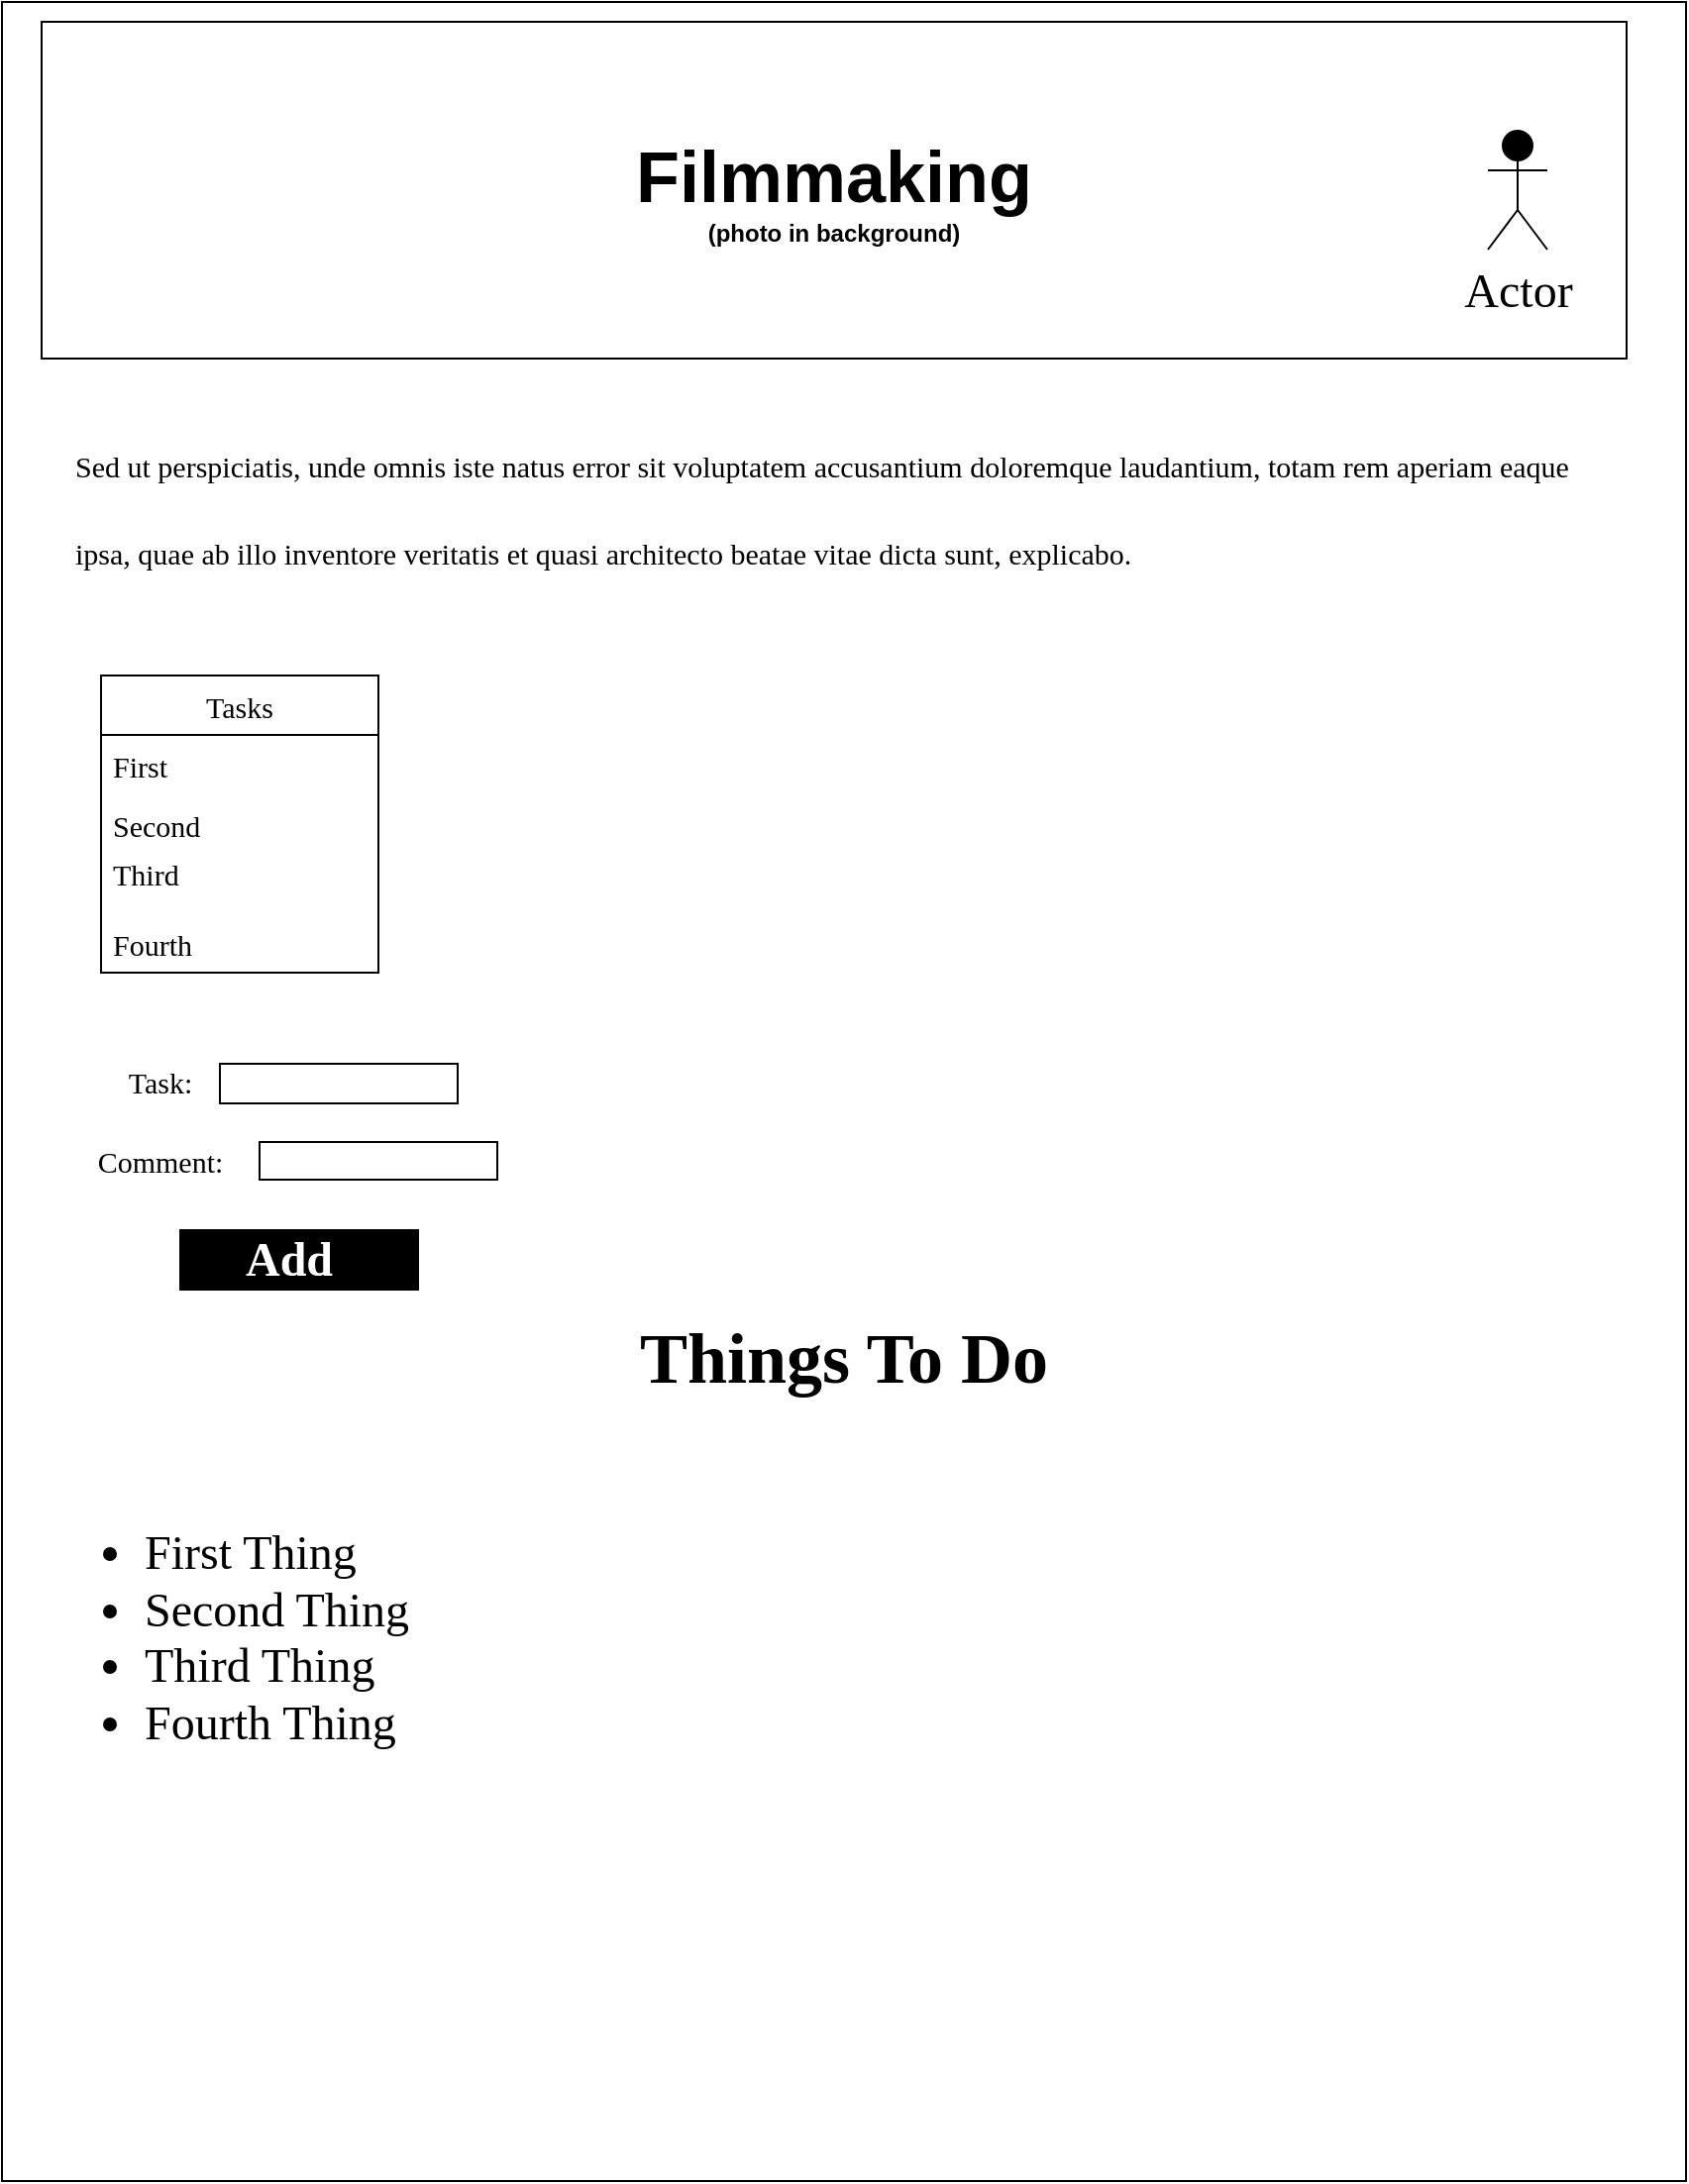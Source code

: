 <mxfile version="16.5.2" type="device"><diagram id="FtQJIKOB0f0GEetbc0zk" name="Page-1"><mxGraphModel dx="1038" dy="634" grid="1" gridSize="10" guides="1" tooltips="1" connect="1" arrows="1" fold="1" page="1" pageScale="1" pageWidth="850" pageHeight="1100" math="0" shadow="0"><root><mxCell id="0"/><mxCell id="1" parent="0"/><mxCell id="22PwE5r9scUS9dkDNtAN-1" value="" style="rounded=0;whiteSpace=wrap;html=1;spacing=0;align=left;" vertex="1" parent="1"><mxGeometry width="850" height="1100" as="geometry"/></mxCell><mxCell id="22PwE5r9scUS9dkDNtAN-2" value="&lt;font style=&quot;font-size: 36px&quot;&gt;Filmmaking&lt;/font&gt;&lt;br&gt;(photo in background)" style="rounded=0;whiteSpace=wrap;html=1;fontStyle=1" vertex="1" parent="1"><mxGeometry x="20" y="10" width="800" height="170" as="geometry"/></mxCell><mxCell id="22PwE5r9scUS9dkDNtAN-3" value="&lt;span style=&quot;line-height: 0.7;&quot;&gt;&lt;font style=&quot;font-size: 15px ; line-height: 0.3&quot;&gt;Sed ut perspiciatis, unde omnis iste natus error sit voluptatem accusantium doloremque laudantium, totam rem aperiam eaque ipsa, quae ab illo inventore veritatis et quasi architecto beatae vitae dicta sunt, explicabo.&lt;/font&gt;&lt;/span&gt;" style="text;html=1;strokeColor=none;fillColor=none;align=left;verticalAlign=middle;whiteSpace=wrap;rounded=0;fontSize=36;spacing=5;spacingTop=0;spacingLeft=12;fontFamily=Verdana;labelPosition=center;verticalLabelPosition=middle;" vertex="1" parent="1"><mxGeometry x="20" y="170" width="800" height="160" as="geometry"/></mxCell><mxCell id="22PwE5r9scUS9dkDNtAN-4" value="Tasks" style="swimlane;fontStyle=0;childLayout=stackLayout;horizontal=1;startSize=30;horizontalStack=0;resizeParent=1;resizeParentMax=0;resizeLast=0;collapsible=1;marginBottom=0;labelBackgroundColor=#FFFFFF;fontFamily=Verdana;fontSize=15;fontColor=#000000;" vertex="1" parent="1"><mxGeometry x="50" y="340" width="140" height="150" as="geometry"/></mxCell><mxCell id="22PwE5r9scUS9dkDNtAN-5" value="First" style="text;strokeColor=none;fillColor=none;align=left;verticalAlign=middle;spacingLeft=4;spacingRight=4;overflow=hidden;points=[[0,0.5],[1,0.5]];portConstraint=eastwest;rotatable=0;labelBackgroundColor=#FFFFFF;fontFamily=Verdana;fontSize=15;fontColor=#000000;" vertex="1" parent="22PwE5r9scUS9dkDNtAN-4"><mxGeometry y="30" width="140" height="30" as="geometry"/></mxCell><mxCell id="22PwE5r9scUS9dkDNtAN-6" value="Second" style="text;strokeColor=none;fillColor=none;align=left;verticalAlign=middle;spacingLeft=4;spacingRight=4;overflow=hidden;points=[[0,0.5],[1,0.5]];portConstraint=eastwest;rotatable=0;labelBackgroundColor=#FFFFFF;fontFamily=Verdana;fontSize=15;fontColor=#000000;" vertex="1" parent="22PwE5r9scUS9dkDNtAN-4"><mxGeometry y="60" width="140" height="30" as="geometry"/></mxCell><mxCell id="22PwE5r9scUS9dkDNtAN-7" value="Third&#10;" style="text;strokeColor=none;fillColor=none;align=left;verticalAlign=middle;spacingLeft=4;spacingRight=4;overflow=hidden;points=[[0,0.5],[1,0.5]];portConstraint=eastwest;rotatable=0;labelBackgroundColor=#FFFFFF;fontFamily=Verdana;fontSize=15;fontColor=#000000;" vertex="1" parent="22PwE5r9scUS9dkDNtAN-4"><mxGeometry y="90" width="140" height="30" as="geometry"/></mxCell><mxCell id="22PwE5r9scUS9dkDNtAN-14" value="Fourth" style="text;strokeColor=none;fillColor=none;align=left;verticalAlign=middle;spacingLeft=4;spacingRight=4;overflow=hidden;points=[[0,0.5],[1,0.5]];portConstraint=eastwest;rotatable=0;labelBackgroundColor=#FFFFFF;fontFamily=Verdana;fontSize=15;fontColor=#000000;" vertex="1" parent="22PwE5r9scUS9dkDNtAN-4"><mxGeometry y="120" width="140" height="30" as="geometry"/></mxCell><mxCell id="22PwE5r9scUS9dkDNtAN-15" value="Task:" style="text;html=1;strokeColor=none;fillColor=none;align=center;verticalAlign=middle;whiteSpace=wrap;rounded=0;labelBackgroundColor=#FFFFFF;fontFamily=Verdana;fontSize=15;fontColor=#000000;" vertex="1" parent="1"><mxGeometry x="50" y="530" width="60" height="30" as="geometry"/></mxCell><mxCell id="22PwE5r9scUS9dkDNtAN-16" value="Comment:" style="text;html=1;strokeColor=none;fillColor=none;align=center;verticalAlign=middle;whiteSpace=wrap;rounded=0;labelBackgroundColor=#FFFFFF;fontFamily=Verdana;fontSize=15;fontColor=#000000;" vertex="1" parent="1"><mxGeometry x="50" y="570" width="60" height="30" as="geometry"/></mxCell><mxCell id="22PwE5r9scUS9dkDNtAN-17" value="" style="rounded=0;whiteSpace=wrap;html=1;labelBackgroundColor=#FFFFFF;fontFamily=Verdana;fontSize=15;fontColor=#000000;" vertex="1" parent="1"><mxGeometry x="110" y="536" width="120" height="20" as="geometry"/></mxCell><mxCell id="22PwE5r9scUS9dkDNtAN-18" value="" style="rounded=0;whiteSpace=wrap;html=1;labelBackgroundColor=#FFFFFF;fontFamily=Verdana;fontSize=15;fontColor=#000000;" vertex="1" parent="1"><mxGeometry x="130" y="575.5" width="120" height="19" as="geometry"/></mxCell><mxCell id="22PwE5r9scUS9dkDNtAN-19" value="" style="rounded=0;whiteSpace=wrap;html=1;labelBackgroundColor=#000000;fontFamily=Verdana;fontSize=15;fontColor=#000000;fillColor=#000000;" vertex="1" parent="1"><mxGeometry x="90" y="620" width="120" height="30" as="geometry"/></mxCell><mxCell id="22PwE5r9scUS9dkDNtAN-20" value="&lt;font color=&quot;#ffffff&quot; style=&quot;font-size: 24px;&quot;&gt;Add&lt;/font&gt;" style="text;html=1;strokeColor=none;fillColor=none;align=center;verticalAlign=middle;whiteSpace=wrap;rounded=0;labelBackgroundColor=none;fontFamily=Verdana;fontSize=24;fontColor=#000000;fontStyle=1" vertex="1" parent="1"><mxGeometry x="115" y="620" width="60" height="30" as="geometry"/></mxCell><mxCell id="22PwE5r9scUS9dkDNtAN-21" value="Things To Do" style="text;html=1;strokeColor=none;fillColor=none;align=center;verticalAlign=middle;whiteSpace=wrap;rounded=0;labelBackgroundColor=#FFFFFF;fontFamily=Verdana;fontSize=36;fontColor=#000000;fontStyle=1" vertex="1" parent="1"><mxGeometry x="265" y="670" width="320" height="30" as="geometry"/></mxCell><mxCell id="22PwE5r9scUS9dkDNtAN-22" value="&lt;ul style=&quot;font-size: 24px&quot;&gt;&lt;li&gt;First Thing&lt;/li&gt;&lt;li&gt;Second Thing&lt;/li&gt;&lt;li&gt;Third Thing&lt;/li&gt;&lt;li&gt;Fourth Thing&lt;/li&gt;&lt;/ul&gt;" style="text;html=1;strokeColor=none;fillColor=none;align=left;verticalAlign=bottom;whiteSpace=wrap;rounded=0;labelBackgroundColor=#FFFFFF;fontFamily=Verdana;fontSize=36;fontColor=#000000;horizontal=1;labelPosition=left;verticalLabelPosition=top;rotation=0;" vertex="1" parent="1"><mxGeometry x="410" y="910" width="380" height="160" as="geometry"/></mxCell><mxCell id="22PwE5r9scUS9dkDNtAN-23" value="Actor" style="shape=umlActor;verticalLabelPosition=bottom;verticalAlign=top;html=1;outlineConnect=0;labelBackgroundColor=none;fontFamily=Verdana;fontSize=24;fontColor=#000000;fillColor=#000000;" vertex="1" parent="1"><mxGeometry x="750" y="65" width="30" height="60" as="geometry"/></mxCell></root></mxGraphModel></diagram></mxfile>